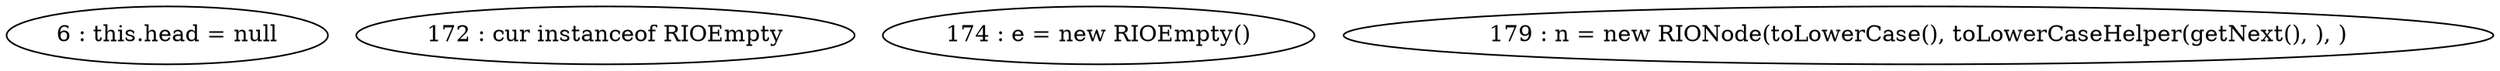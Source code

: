 digraph G {
"6 : this.head = null"
"172 : cur instanceof RIOEmpty"
"174 : e = new RIOEmpty()"
"179 : n = new RIONode(toLowerCase(), toLowerCaseHelper(getNext(), ), )"
}